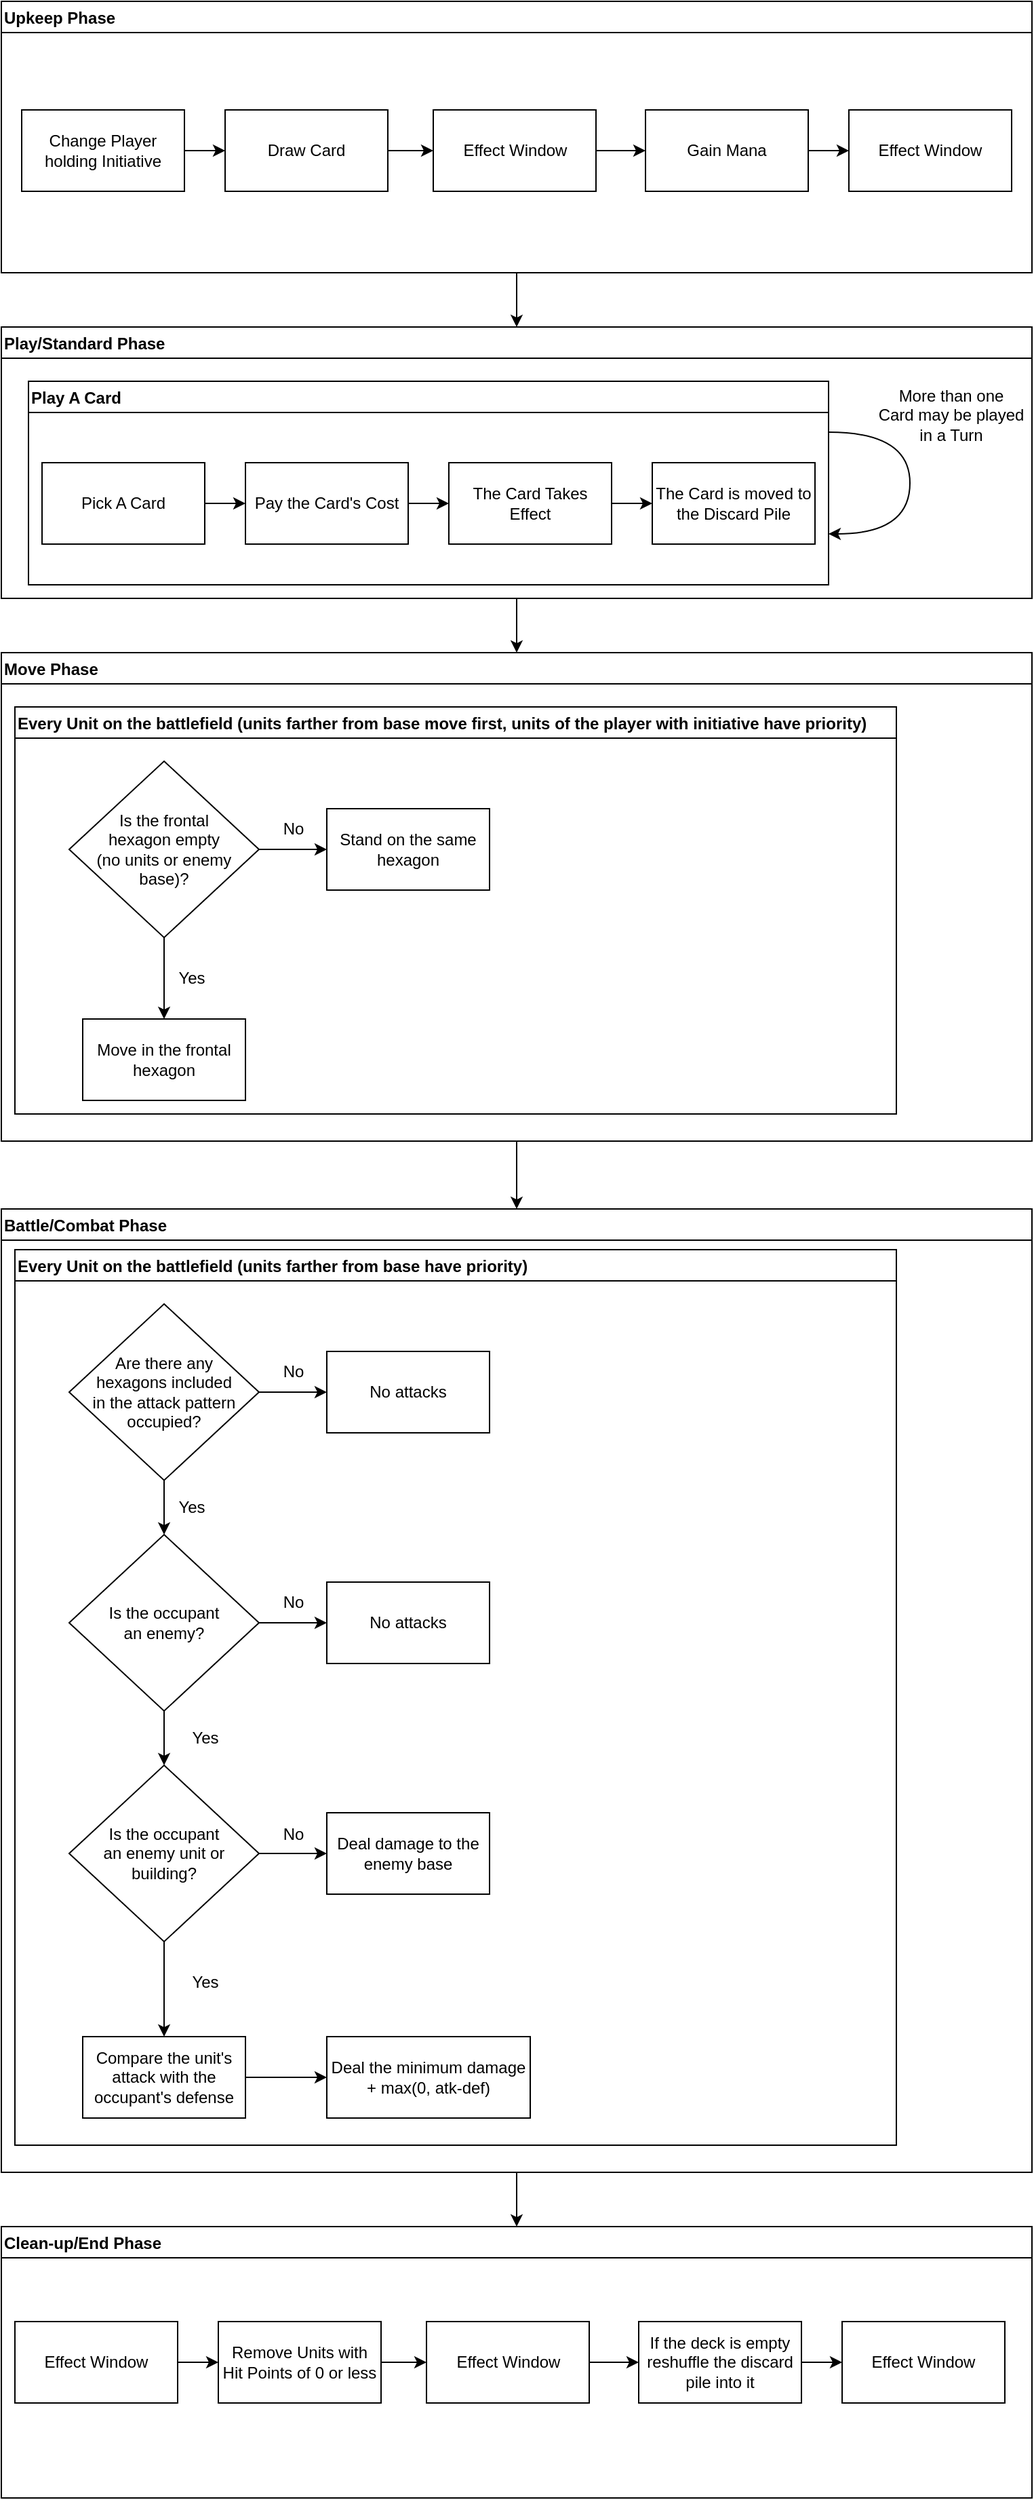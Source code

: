 <mxfile version="15.9.1" type="device"><diagram id="C5RBs43oDa-KdzZeNtuy" name="Page-1"><mxGraphModel dx="1422" dy="832" grid="1" gridSize="10" guides="1" tooltips="1" connect="1" arrows="1" fold="1" page="1" pageScale="1" pageWidth="827" pageHeight="1169" math="0" shadow="0"><root><mxCell id="WIyWlLk6GJQsqaUBKTNV-0"/><mxCell id="WIyWlLk6GJQsqaUBKTNV-1" parent="WIyWlLk6GJQsqaUBKTNV-0"/><mxCell id="dvV30Z5778sXRbUGu7kE-7" style="edgeStyle=orthogonalEdgeStyle;rounded=0;orthogonalLoop=1;jettySize=auto;html=1;exitX=0.5;exitY=1;exitDx=0;exitDy=0;" parent="WIyWlLk6GJQsqaUBKTNV-1" source="dvV30Z5778sXRbUGu7kE-3" target="dvV30Z5778sXRbUGu7kE-4" edge="1"><mxGeometry relative="1" as="geometry"/></mxCell><mxCell id="dvV30Z5778sXRbUGu7kE-3" value="Upkeep Phase" style="swimlane;align=left;" parent="WIyWlLk6GJQsqaUBKTNV-1" vertex="1"><mxGeometry x="40" y="40" width="760" height="200" as="geometry"/></mxCell><mxCell id="dvV30Z5778sXRbUGu7kE-20" style="edgeStyle=orthogonalEdgeStyle;rounded=0;orthogonalLoop=1;jettySize=auto;html=1;exitX=1;exitY=0.5;exitDx=0;exitDy=0;entryX=0;entryY=0.5;entryDx=0;entryDy=0;" parent="dvV30Z5778sXRbUGu7kE-3" source="dvV30Z5778sXRbUGu7kE-14" target="dvV30Z5778sXRbUGu7kE-15" edge="1"><mxGeometry relative="1" as="geometry"/></mxCell><mxCell id="dvV30Z5778sXRbUGu7kE-14" value="Draw Card" style="rounded=0;whiteSpace=wrap;html=1;" parent="dvV30Z5778sXRbUGu7kE-3" vertex="1"><mxGeometry x="165" y="80" width="120" height="60" as="geometry"/></mxCell><mxCell id="dvV30Z5778sXRbUGu7kE-21" style="edgeStyle=orthogonalEdgeStyle;rounded=0;orthogonalLoop=1;jettySize=auto;html=1;exitX=1;exitY=0.5;exitDx=0;exitDy=0;entryX=0;entryY=0.5;entryDx=0;entryDy=0;" parent="dvV30Z5778sXRbUGu7kE-3" source="dvV30Z5778sXRbUGu7kE-15" target="dvV30Z5778sXRbUGu7kE-16" edge="1"><mxGeometry relative="1" as="geometry"/></mxCell><mxCell id="dvV30Z5778sXRbUGu7kE-15" value="Effect Window" style="rounded=0;whiteSpace=wrap;html=1;" parent="dvV30Z5778sXRbUGu7kE-3" vertex="1"><mxGeometry x="318.5" y="80" width="120" height="60" as="geometry"/></mxCell><mxCell id="dvV30Z5778sXRbUGu7kE-22" style="edgeStyle=orthogonalEdgeStyle;rounded=0;orthogonalLoop=1;jettySize=auto;html=1;exitX=1;exitY=0.5;exitDx=0;exitDy=0;entryX=0;entryY=0.5;entryDx=0;entryDy=0;" parent="dvV30Z5778sXRbUGu7kE-3" source="dvV30Z5778sXRbUGu7kE-16" target="dvV30Z5778sXRbUGu7kE-17" edge="1"><mxGeometry relative="1" as="geometry"/></mxCell><mxCell id="dvV30Z5778sXRbUGu7kE-16" value="Gain Mana" style="rounded=0;whiteSpace=wrap;html=1;" parent="dvV30Z5778sXRbUGu7kE-3" vertex="1"><mxGeometry x="475" y="80" width="120" height="60" as="geometry"/></mxCell><mxCell id="dvV30Z5778sXRbUGu7kE-17" value="Effect Window" style="rounded=0;whiteSpace=wrap;html=1;" parent="dvV30Z5778sXRbUGu7kE-3" vertex="1"><mxGeometry x="625" y="80" width="120" height="60" as="geometry"/></mxCell><mxCell id="dvV30Z5778sXRbUGu7kE-66" value="Change Player holding Initiative" style="rounded=0;whiteSpace=wrap;html=1;" parent="dvV30Z5778sXRbUGu7kE-3" vertex="1"><mxGeometry x="15" y="80" width="120" height="60" as="geometry"/></mxCell><mxCell id="dvV30Z5778sXRbUGu7kE-67" value="" style="edgeStyle=orthogonalEdgeStyle;curved=1;rounded=0;orthogonalLoop=1;jettySize=auto;html=1;fontSize=12;startArrow=classic;startFill=1;endArrow=none;endFill=0;" parent="dvV30Z5778sXRbUGu7kE-3" source="dvV30Z5778sXRbUGu7kE-14" target="dvV30Z5778sXRbUGu7kE-66" edge="1"><mxGeometry relative="1" as="geometry"/></mxCell><mxCell id="dvV30Z5778sXRbUGu7kE-9" style="edgeStyle=orthogonalEdgeStyle;rounded=0;orthogonalLoop=1;jettySize=auto;html=1;exitX=0.5;exitY=1;exitDx=0;exitDy=0;entryX=0.5;entryY=0;entryDx=0;entryDy=0;" parent="WIyWlLk6GJQsqaUBKTNV-1" source="dvV30Z5778sXRbUGu7kE-4" target="dvV30Z5778sXRbUGu7kE-8" edge="1"><mxGeometry relative="1" as="geometry"/></mxCell><mxCell id="dvV30Z5778sXRbUGu7kE-4" value="Play/Standard Phase" style="swimlane;align=left;" parent="WIyWlLk6GJQsqaUBKTNV-1" vertex="1"><mxGeometry x="40" y="280" width="760" height="200" as="geometry"/></mxCell><mxCell id="dvV30Z5778sXRbUGu7kE-23" value="Play A Card" style="swimlane;align=left;" parent="dvV30Z5778sXRbUGu7kE-4" vertex="1"><mxGeometry x="20" y="40" width="590" height="150" as="geometry"/></mxCell><mxCell id="dvV30Z5778sXRbUGu7kE-30" style="edgeStyle=orthogonalEdgeStyle;curved=1;rounded=0;orthogonalLoop=1;jettySize=auto;html=1;exitX=1;exitY=0.5;exitDx=0;exitDy=0;entryX=0;entryY=0.5;entryDx=0;entryDy=0;" parent="dvV30Z5778sXRbUGu7kE-23" source="dvV30Z5778sXRbUGu7kE-24" target="dvV30Z5778sXRbUGu7kE-25" edge="1"><mxGeometry relative="1" as="geometry"/></mxCell><mxCell id="dvV30Z5778sXRbUGu7kE-24" value="Pick A Card" style="rounded=0;whiteSpace=wrap;html=1;" parent="dvV30Z5778sXRbUGu7kE-23" vertex="1"><mxGeometry x="10" y="60" width="120" height="60" as="geometry"/></mxCell><mxCell id="dvV30Z5778sXRbUGu7kE-31" style="edgeStyle=orthogonalEdgeStyle;curved=1;rounded=0;orthogonalLoop=1;jettySize=auto;html=1;exitX=1;exitY=0.5;exitDx=0;exitDy=0;entryX=0;entryY=0.5;entryDx=0;entryDy=0;" parent="dvV30Z5778sXRbUGu7kE-23" source="dvV30Z5778sXRbUGu7kE-25" target="dvV30Z5778sXRbUGu7kE-26" edge="1"><mxGeometry relative="1" as="geometry"/></mxCell><mxCell id="dvV30Z5778sXRbUGu7kE-25" value="Pay the Card's Cost" style="rounded=0;whiteSpace=wrap;html=1;" parent="dvV30Z5778sXRbUGu7kE-23" vertex="1"><mxGeometry x="160" y="60" width="120" height="60" as="geometry"/></mxCell><mxCell id="dvV30Z5778sXRbUGu7kE-32" style="edgeStyle=orthogonalEdgeStyle;curved=1;rounded=0;orthogonalLoop=1;jettySize=auto;html=1;exitX=1;exitY=0.5;exitDx=0;exitDy=0;entryX=0;entryY=0.5;entryDx=0;entryDy=0;" parent="dvV30Z5778sXRbUGu7kE-23" source="dvV30Z5778sXRbUGu7kE-26" target="dvV30Z5778sXRbUGu7kE-27" edge="1"><mxGeometry relative="1" as="geometry"/></mxCell><mxCell id="dvV30Z5778sXRbUGu7kE-26" value="The Card Takes Effect" style="rounded=0;whiteSpace=wrap;html=1;" parent="dvV30Z5778sXRbUGu7kE-23" vertex="1"><mxGeometry x="310" y="60" width="120" height="60" as="geometry"/></mxCell><mxCell id="dvV30Z5778sXRbUGu7kE-27" value="The Card is moved to the Discard Pile" style="rounded=0;whiteSpace=wrap;html=1;" parent="dvV30Z5778sXRbUGu7kE-23" vertex="1"><mxGeometry x="460" y="60" width="120" height="60" as="geometry"/></mxCell><mxCell id="dvV30Z5778sXRbUGu7kE-28" style="edgeStyle=orthogonalEdgeStyle;rounded=0;orthogonalLoop=1;jettySize=auto;html=1;exitX=1;exitY=0.25;exitDx=0;exitDy=0;entryX=1;entryY=0.75;entryDx=0;entryDy=0;curved=1;" parent="dvV30Z5778sXRbUGu7kE-4" source="dvV30Z5778sXRbUGu7kE-23" target="dvV30Z5778sXRbUGu7kE-23" edge="1"><mxGeometry relative="1" as="geometry"><Array as="points"><mxPoint x="670" y="78"/><mxPoint x="670" y="153"/></Array></mxGeometry></mxCell><mxCell id="dvV30Z5778sXRbUGu7kE-29" value="More than one&lt;br&gt;Card may be played &lt;br&gt;in a Turn" style="text;html=1;align=center;verticalAlign=middle;resizable=0;points=[];autosize=1;strokeColor=none;fillColor=none;" parent="dvV30Z5778sXRbUGu7kE-4" vertex="1"><mxGeometry x="640" y="40" width="120" height="50" as="geometry"/></mxCell><mxCell id="dvV30Z5778sXRbUGu7kE-12" style="edgeStyle=orthogonalEdgeStyle;rounded=0;orthogonalLoop=1;jettySize=auto;html=1;exitX=0.5;exitY=1;exitDx=0;exitDy=0;" parent="WIyWlLk6GJQsqaUBKTNV-1" source="dvV30Z5778sXRbUGu7kE-8" target="dvV30Z5778sXRbUGu7kE-10" edge="1"><mxGeometry relative="1" as="geometry"/></mxCell><mxCell id="dvV30Z5778sXRbUGu7kE-8" value="Move Phase" style="swimlane;align=left;" parent="WIyWlLk6GJQsqaUBKTNV-1" vertex="1"><mxGeometry x="40" y="520" width="760" height="360" as="geometry"/></mxCell><mxCell id="dvV30Z5778sXRbUGu7kE-33" value="Every Unit on the battlefield (units farther from base move first, units of the player with initiative have priority)" style="swimlane;align=left;" parent="dvV30Z5778sXRbUGu7kE-8" vertex="1"><mxGeometry x="10" y="40" width="650" height="300" as="geometry"/></mxCell><mxCell id="dvV30Z5778sXRbUGu7kE-34" value="Stand on the same hexagon" style="rounded=0;whiteSpace=wrap;html=1;" parent="dvV30Z5778sXRbUGu7kE-33" vertex="1"><mxGeometry x="230" y="75" width="120" height="60" as="geometry"/></mxCell><mxCell id="dvV30Z5778sXRbUGu7kE-36" style="edgeStyle=orthogonalEdgeStyle;curved=1;rounded=0;orthogonalLoop=1;jettySize=auto;html=1;exitX=1;exitY=0.5;exitDx=0;exitDy=0;entryX=0;entryY=0.5;entryDx=0;entryDy=0;" parent="dvV30Z5778sXRbUGu7kE-33" source="dvV30Z5778sXRbUGu7kE-35" target="dvV30Z5778sXRbUGu7kE-34" edge="1"><mxGeometry relative="1" as="geometry"/></mxCell><mxCell id="dvV30Z5778sXRbUGu7kE-38" style="edgeStyle=orthogonalEdgeStyle;curved=1;rounded=0;orthogonalLoop=1;jettySize=auto;html=1;exitX=0.5;exitY=1;exitDx=0;exitDy=0;entryX=0.5;entryY=0;entryDx=0;entryDy=0;" parent="dvV30Z5778sXRbUGu7kE-33" source="dvV30Z5778sXRbUGu7kE-35" target="dvV30Z5778sXRbUGu7kE-37" edge="1"><mxGeometry relative="1" as="geometry"/></mxCell><mxCell id="dvV30Z5778sXRbUGu7kE-35" value="&lt;font style=&quot;font-size: 12px&quot;&gt;Is the frontal &lt;br&gt;hexagon empty &lt;br&gt;(no units or enemy base)?&lt;/font&gt;" style="rhombus;whiteSpace=wrap;html=1;" parent="dvV30Z5778sXRbUGu7kE-33" vertex="1"><mxGeometry x="40" y="40" width="140" height="130" as="geometry"/></mxCell><mxCell id="dvV30Z5778sXRbUGu7kE-37" value="Move in the frontal hexagon" style="rounded=0;whiteSpace=wrap;html=1;" parent="dvV30Z5778sXRbUGu7kE-33" vertex="1"><mxGeometry x="50" y="230" width="120" height="60" as="geometry"/></mxCell><mxCell id="dvV30Z5778sXRbUGu7kE-39" value="No" style="text;html=1;align=center;verticalAlign=middle;resizable=0;points=[];autosize=1;strokeColor=none;fillColor=none;" parent="dvV30Z5778sXRbUGu7kE-33" vertex="1"><mxGeometry x="190" y="80" width="30" height="20" as="geometry"/></mxCell><mxCell id="dvV30Z5778sXRbUGu7kE-40" value="Yes" style="text;html=1;align=center;verticalAlign=middle;resizable=0;points=[];autosize=1;strokeColor=none;fillColor=none;" parent="dvV30Z5778sXRbUGu7kE-33" vertex="1"><mxGeometry x="110" y="190" width="40" height="20" as="geometry"/></mxCell><mxCell id="dvV30Z5778sXRbUGu7kE-13" style="edgeStyle=orthogonalEdgeStyle;rounded=0;orthogonalLoop=1;jettySize=auto;html=1;exitX=0.5;exitY=1;exitDx=0;exitDy=0;entryX=0.5;entryY=0;entryDx=0;entryDy=0;" parent="WIyWlLk6GJQsqaUBKTNV-1" source="dvV30Z5778sXRbUGu7kE-10" target="dvV30Z5778sXRbUGu7kE-11" edge="1"><mxGeometry relative="1" as="geometry"/></mxCell><mxCell id="dvV30Z5778sXRbUGu7kE-10" value="Battle/Combat Phase" style="swimlane;align=left;" parent="WIyWlLk6GJQsqaUBKTNV-1" vertex="1"><mxGeometry x="40" y="930" width="760" height="710" as="geometry"/></mxCell><mxCell id="dvV30Z5778sXRbUGu7kE-41" value="Every Unit on the battlefield (units farther from base have priority)" style="swimlane;align=left;startSize=23;" parent="dvV30Z5778sXRbUGu7kE-10" vertex="1"><mxGeometry x="10" y="30" width="650" height="660" as="geometry"/></mxCell><mxCell id="dvV30Z5778sXRbUGu7kE-42" value="No attacks" style="rounded=0;whiteSpace=wrap;html=1;" parent="dvV30Z5778sXRbUGu7kE-41" vertex="1"><mxGeometry x="230" y="75" width="120" height="60" as="geometry"/></mxCell><mxCell id="dvV30Z5778sXRbUGu7kE-43" style="edgeStyle=orthogonalEdgeStyle;curved=1;rounded=0;orthogonalLoop=1;jettySize=auto;html=1;exitX=1;exitY=0.5;exitDx=0;exitDy=0;entryX=0;entryY=0.5;entryDx=0;entryDy=0;" parent="dvV30Z5778sXRbUGu7kE-41" source="dvV30Z5778sXRbUGu7kE-45" target="dvV30Z5778sXRbUGu7kE-42" edge="1"><mxGeometry relative="1" as="geometry"/></mxCell><mxCell id="dvV30Z5778sXRbUGu7kE-44" style="edgeStyle=orthogonalEdgeStyle;curved=1;rounded=0;orthogonalLoop=1;jettySize=auto;html=1;exitX=0.5;exitY=1;exitDx=0;exitDy=0;entryX=0.5;entryY=0;entryDx=0;entryDy=0;" parent="dvV30Z5778sXRbUGu7kE-41" source="dvV30Z5778sXRbUGu7kE-45" target="dvV30Z5778sXRbUGu7kE-49" edge="1"><mxGeometry relative="1" as="geometry"><mxPoint x="110" y="230" as="targetPoint"/></mxGeometry></mxCell><mxCell id="dvV30Z5778sXRbUGu7kE-45" value="Are there any &lt;br&gt;hexagons included &lt;br&gt;in the attack pattern occupied?" style="rhombus;whiteSpace=wrap;html=1;" parent="dvV30Z5778sXRbUGu7kE-41" vertex="1"><mxGeometry x="40" y="40" width="140" height="130" as="geometry"/></mxCell><mxCell id="dvV30Z5778sXRbUGu7kE-47" value="No" style="text;html=1;align=center;verticalAlign=middle;resizable=0;points=[];autosize=1;strokeColor=none;fillColor=none;" parent="dvV30Z5778sXRbUGu7kE-41" vertex="1"><mxGeometry x="190" y="80" width="30" height="20" as="geometry"/></mxCell><mxCell id="dvV30Z5778sXRbUGu7kE-48" value="Yes" style="text;html=1;align=center;verticalAlign=middle;resizable=0;points=[];autosize=1;strokeColor=none;fillColor=none;" parent="dvV30Z5778sXRbUGu7kE-41" vertex="1"><mxGeometry x="110" y="180" width="40" height="20" as="geometry"/></mxCell><mxCell id="dvV30Z5778sXRbUGu7kE-51" style="edgeStyle=orthogonalEdgeStyle;curved=1;rounded=0;orthogonalLoop=1;jettySize=auto;html=1;exitX=1;exitY=0.5;exitDx=0;exitDy=0;entryX=0;entryY=0.5;entryDx=0;entryDy=0;fontSize=12;" parent="dvV30Z5778sXRbUGu7kE-41" source="dvV30Z5778sXRbUGu7kE-49" target="dvV30Z5778sXRbUGu7kE-50" edge="1"><mxGeometry relative="1" as="geometry"/></mxCell><mxCell id="dvV30Z5778sXRbUGu7kE-55" style="edgeStyle=orthogonalEdgeStyle;curved=1;rounded=0;orthogonalLoop=1;jettySize=auto;html=1;exitX=0.5;exitY=1;exitDx=0;exitDy=0;entryX=0.5;entryY=0;entryDx=0;entryDy=0;fontSize=12;" parent="dvV30Z5778sXRbUGu7kE-41" source="dvV30Z5778sXRbUGu7kE-49" target="dvV30Z5778sXRbUGu7kE-53" edge="1"><mxGeometry relative="1" as="geometry"/></mxCell><mxCell id="dvV30Z5778sXRbUGu7kE-49" value="Is the occupant &lt;br&gt;an enemy?" style="rhombus;whiteSpace=wrap;html=1;" parent="dvV30Z5778sXRbUGu7kE-41" vertex="1"><mxGeometry x="40" y="210" width="140" height="130" as="geometry"/></mxCell><mxCell id="dvV30Z5778sXRbUGu7kE-50" value="No attacks" style="rounded=0;whiteSpace=wrap;html=1;" parent="dvV30Z5778sXRbUGu7kE-41" vertex="1"><mxGeometry x="230" y="245" width="120" height="60" as="geometry"/></mxCell><mxCell id="dvV30Z5778sXRbUGu7kE-52" value="No" style="text;html=1;align=center;verticalAlign=middle;resizable=0;points=[];autosize=1;strokeColor=none;fillColor=none;" parent="dvV30Z5778sXRbUGu7kE-41" vertex="1"><mxGeometry x="190" y="250" width="30" height="20" as="geometry"/></mxCell><mxCell id="dvV30Z5778sXRbUGu7kE-56" style="edgeStyle=orthogonalEdgeStyle;curved=1;rounded=0;orthogonalLoop=1;jettySize=auto;html=1;exitX=1;exitY=0.5;exitDx=0;exitDy=0;entryX=0;entryY=0.5;entryDx=0;entryDy=0;fontSize=12;" parent="dvV30Z5778sXRbUGu7kE-41" source="dvV30Z5778sXRbUGu7kE-53" target="dvV30Z5778sXRbUGu7kE-54" edge="1"><mxGeometry relative="1" as="geometry"/></mxCell><mxCell id="dvV30Z5778sXRbUGu7kE-60" style="edgeStyle=orthogonalEdgeStyle;curved=1;rounded=0;orthogonalLoop=1;jettySize=auto;html=1;exitX=0.5;exitY=1;exitDx=0;exitDy=0;entryX=0.5;entryY=0;entryDx=0;entryDy=0;fontSize=12;" parent="dvV30Z5778sXRbUGu7kE-41" source="dvV30Z5778sXRbUGu7kE-53" target="dvV30Z5778sXRbUGu7kE-59" edge="1"><mxGeometry relative="1" as="geometry"/></mxCell><mxCell id="dvV30Z5778sXRbUGu7kE-53" value="Is the occupant &lt;br&gt;an enemy unit or building?" style="rhombus;whiteSpace=wrap;html=1;" parent="dvV30Z5778sXRbUGu7kE-41" vertex="1"><mxGeometry x="40" y="380" width="140" height="130" as="geometry"/></mxCell><mxCell id="dvV30Z5778sXRbUGu7kE-54" value="Deal damage to the enemy base" style="rounded=0;whiteSpace=wrap;html=1;" parent="dvV30Z5778sXRbUGu7kE-41" vertex="1"><mxGeometry x="230" y="415" width="120" height="60" as="geometry"/></mxCell><mxCell id="dvV30Z5778sXRbUGu7kE-57" value="No" style="text;html=1;align=center;verticalAlign=middle;resizable=0;points=[];autosize=1;strokeColor=none;fillColor=none;" parent="dvV30Z5778sXRbUGu7kE-41" vertex="1"><mxGeometry x="190" y="421" width="30" height="20" as="geometry"/></mxCell><mxCell id="dvV30Z5778sXRbUGu7kE-58" value="Yes" style="text;html=1;align=center;verticalAlign=middle;resizable=0;points=[];autosize=1;strokeColor=none;fillColor=none;" parent="dvV30Z5778sXRbUGu7kE-41" vertex="1"><mxGeometry x="120" y="350" width="40" height="20" as="geometry"/></mxCell><mxCell id="dvV30Z5778sXRbUGu7kE-59" value="Compare the unit's attack with the occupant's defense" style="rounded=0;whiteSpace=wrap;html=1;" parent="dvV30Z5778sXRbUGu7kE-41" vertex="1"><mxGeometry x="50" y="580" width="120" height="60" as="geometry"/></mxCell><mxCell id="dvV30Z5778sXRbUGu7kE-61" value="Yes" style="text;html=1;align=center;verticalAlign=middle;resizable=0;points=[];autosize=1;strokeColor=none;fillColor=none;" parent="dvV30Z5778sXRbUGu7kE-41" vertex="1"><mxGeometry x="120" y="530" width="40" height="20" as="geometry"/></mxCell><mxCell id="dvV30Z5778sXRbUGu7kE-62" value="Deal the minimum damage + max(0, atk-def)" style="whiteSpace=wrap;html=1;rounded=0;" parent="dvV30Z5778sXRbUGu7kE-41" vertex="1"><mxGeometry x="230" y="580" width="150" height="60" as="geometry"/></mxCell><mxCell id="dvV30Z5778sXRbUGu7kE-63" value="" style="edgeStyle=orthogonalEdgeStyle;curved=1;rounded=0;orthogonalLoop=1;jettySize=auto;html=1;fontSize=12;" parent="dvV30Z5778sXRbUGu7kE-41" source="dvV30Z5778sXRbUGu7kE-59" target="dvV30Z5778sXRbUGu7kE-62" edge="1"><mxGeometry relative="1" as="geometry"/></mxCell><mxCell id="dvV30Z5778sXRbUGu7kE-11" value="Clean-up/End Phase" style="swimlane;align=left;" parent="WIyWlLk6GJQsqaUBKTNV-1" vertex="1"><mxGeometry x="40" y="1680" width="760" height="200" as="geometry"/></mxCell><mxCell id="dvV30Z5778sXRbUGu7kE-75" style="edgeStyle=orthogonalEdgeStyle;curved=1;rounded=0;orthogonalLoop=1;jettySize=auto;html=1;exitX=1;exitY=0.5;exitDx=0;exitDy=0;entryX=0;entryY=0.5;entryDx=0;entryDy=0;fontSize=12;startArrow=none;startFill=0;endArrow=classic;endFill=1;" parent="dvV30Z5778sXRbUGu7kE-11" source="dvV30Z5778sXRbUGu7kE-69" target="dvV30Z5778sXRbUGu7kE-71" edge="1"><mxGeometry relative="1" as="geometry"/></mxCell><mxCell id="dvV30Z5778sXRbUGu7kE-69" value="Effect Window" style="rounded=0;whiteSpace=wrap;html=1;" parent="dvV30Z5778sXRbUGu7kE-11" vertex="1"><mxGeometry x="10" y="70" width="120" height="60" as="geometry"/></mxCell><mxCell id="dvV30Z5778sXRbUGu7kE-70" value="Effect Window" style="rounded=0;whiteSpace=wrap;html=1;" parent="dvV30Z5778sXRbUGu7kE-11" vertex="1"><mxGeometry x="620" y="70" width="120" height="60" as="geometry"/></mxCell><mxCell id="dvV30Z5778sXRbUGu7kE-76" style="edgeStyle=orthogonalEdgeStyle;curved=1;rounded=0;orthogonalLoop=1;jettySize=auto;html=1;exitX=1;exitY=0.5;exitDx=0;exitDy=0;entryX=0;entryY=0.5;entryDx=0;entryDy=0;fontSize=12;startArrow=none;startFill=0;endArrow=classic;endFill=1;" parent="dvV30Z5778sXRbUGu7kE-11" source="dvV30Z5778sXRbUGu7kE-71" target="dvV30Z5778sXRbUGu7kE-72" edge="1"><mxGeometry relative="1" as="geometry"/></mxCell><mxCell id="dvV30Z5778sXRbUGu7kE-71" value="Remove Units with Hit Points of 0 or less" style="rounded=0;whiteSpace=wrap;html=1;" parent="dvV30Z5778sXRbUGu7kE-11" vertex="1"><mxGeometry x="160" y="70" width="120" height="60" as="geometry"/></mxCell><mxCell id="dvV30Z5778sXRbUGu7kE-77" style="edgeStyle=orthogonalEdgeStyle;curved=1;rounded=0;orthogonalLoop=1;jettySize=auto;html=1;exitX=1;exitY=0.5;exitDx=0;exitDy=0;entryX=0;entryY=0.5;entryDx=0;entryDy=0;fontSize=12;startArrow=none;startFill=0;endArrow=classic;endFill=1;" parent="dvV30Z5778sXRbUGu7kE-11" source="dvV30Z5778sXRbUGu7kE-72" target="dvV30Z5778sXRbUGu7kE-73" edge="1"><mxGeometry relative="1" as="geometry"/></mxCell><mxCell id="dvV30Z5778sXRbUGu7kE-72" value="Effect Window" style="rounded=0;whiteSpace=wrap;html=1;" parent="dvV30Z5778sXRbUGu7kE-11" vertex="1"><mxGeometry x="313.5" y="70" width="120" height="60" as="geometry"/></mxCell><mxCell id="dvV30Z5778sXRbUGu7kE-78" style="edgeStyle=orthogonalEdgeStyle;curved=1;rounded=0;orthogonalLoop=1;jettySize=auto;html=1;exitX=1;exitY=0.5;exitDx=0;exitDy=0;entryX=0;entryY=0.5;entryDx=0;entryDy=0;fontSize=12;startArrow=none;startFill=0;endArrow=classic;endFill=1;" parent="dvV30Z5778sXRbUGu7kE-11" source="dvV30Z5778sXRbUGu7kE-73" target="dvV30Z5778sXRbUGu7kE-70" edge="1"><mxGeometry relative="1" as="geometry"/></mxCell><mxCell id="dvV30Z5778sXRbUGu7kE-73" value="If the deck is empty reshuffle the discard pile into it" style="rounded=0;whiteSpace=wrap;html=1;" parent="dvV30Z5778sXRbUGu7kE-11" vertex="1"><mxGeometry x="470" y="70" width="120" height="60" as="geometry"/></mxCell></root></mxGraphModel></diagram></mxfile>